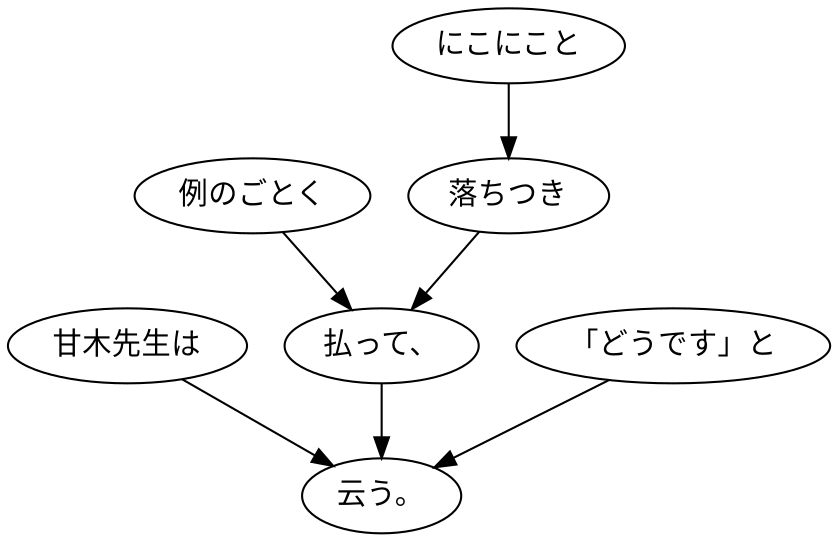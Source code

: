 digraph graph5383 {
	node0 [label="甘木先生は"];
	node1 [label="例のごとく"];
	node2 [label="にこにこと"];
	node3 [label="落ちつき"];
	node4 [label="払って、"];
	node5 [label="「どうです」と"];
	node6 [label="云う。"];
	node0 -> node6;
	node1 -> node4;
	node2 -> node3;
	node3 -> node4;
	node4 -> node6;
	node5 -> node6;
}
